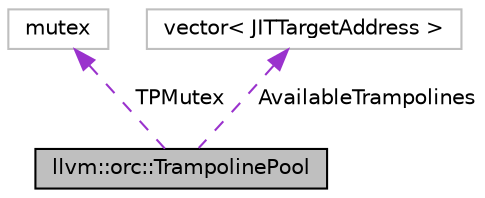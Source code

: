 digraph "llvm::orc::TrampolinePool"
{
 // LATEX_PDF_SIZE
  bgcolor="transparent";
  edge [fontname="Helvetica",fontsize="10",labelfontname="Helvetica",labelfontsize="10"];
  node [fontname="Helvetica",fontsize="10",shape=record];
  Node1 [label="llvm::orc::TrampolinePool",height=0.2,width=0.4,color="black", fillcolor="grey75", style="filled", fontcolor="black",tooltip="Base class for pools of compiler re-entry trampolines."];
  Node2 -> Node1 [dir="back",color="darkorchid3",fontsize="10",style="dashed",label=" TPMutex" ,fontname="Helvetica"];
  Node2 [label="mutex",height=0.2,width=0.4,color="grey75",tooltip=" "];
  Node3 -> Node1 [dir="back",color="darkorchid3",fontsize="10",style="dashed",label=" AvailableTrampolines" ,fontname="Helvetica"];
  Node3 [label="vector\< JITTargetAddress \>",height=0.2,width=0.4,color="grey75",tooltip=" "];
}
